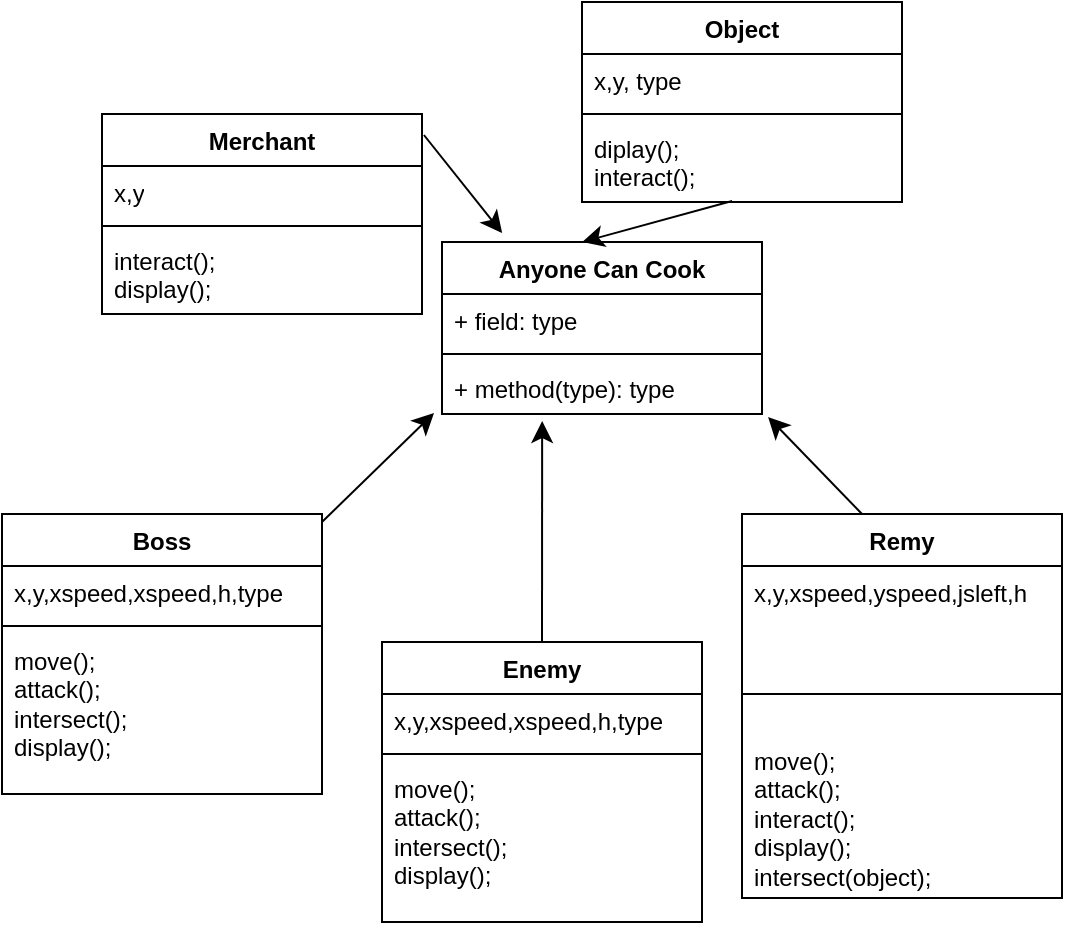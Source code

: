 <mxfile version="28.2.8">
  <diagram name="Page-1" id="1tQ7WrfsH_rRyn3dklUD">
    <mxGraphModel dx="534" dy="717" grid="1" gridSize="10" guides="1" tooltips="1" connect="1" arrows="1" fold="1" page="1" pageScale="1" pageWidth="850" pageHeight="1100" math="0" shadow="0">
      <root>
        <mxCell id="0" />
        <mxCell id="1" parent="0" />
        <mxCell id="y1CD7h6Nu8_Wot7-UjIe-1" value="Anyone Can Cook" style="swimlane;fontStyle=1;align=center;verticalAlign=top;childLayout=stackLayout;horizontal=1;startSize=26;horizontalStack=0;resizeParent=1;resizeParentMax=0;resizeLast=0;collapsible=1;marginBottom=0;whiteSpace=wrap;html=1;" vertex="1" parent="1">
          <mxGeometry x="260" y="680" width="160" height="86" as="geometry" />
        </mxCell>
        <mxCell id="y1CD7h6Nu8_Wot7-UjIe-2" value="+ field: type" style="text;strokeColor=none;fillColor=none;align=left;verticalAlign=top;spacingLeft=4;spacingRight=4;overflow=hidden;rotatable=0;points=[[0,0.5],[1,0.5]];portConstraint=eastwest;whiteSpace=wrap;html=1;" vertex="1" parent="y1CD7h6Nu8_Wot7-UjIe-1">
          <mxGeometry y="26" width="160" height="26" as="geometry" />
        </mxCell>
        <mxCell id="y1CD7h6Nu8_Wot7-UjIe-3" value="" style="line;strokeWidth=1;fillColor=none;align=left;verticalAlign=middle;spacingTop=-1;spacingLeft=3;spacingRight=3;rotatable=0;labelPosition=right;points=[];portConstraint=eastwest;strokeColor=inherit;" vertex="1" parent="y1CD7h6Nu8_Wot7-UjIe-1">
          <mxGeometry y="52" width="160" height="8" as="geometry" />
        </mxCell>
        <mxCell id="y1CD7h6Nu8_Wot7-UjIe-4" value="+ method(type): type" style="text;strokeColor=none;fillColor=none;align=left;verticalAlign=top;spacingLeft=4;spacingRight=4;overflow=hidden;rotatable=0;points=[[0,0.5],[1,0.5]];portConstraint=eastwest;whiteSpace=wrap;html=1;" vertex="1" parent="y1CD7h6Nu8_Wot7-UjIe-1">
          <mxGeometry y="60" width="160" height="26" as="geometry" />
        </mxCell>
        <mxCell id="y1CD7h6Nu8_Wot7-UjIe-5" value="Merchant" style="swimlane;fontStyle=1;align=center;verticalAlign=top;childLayout=stackLayout;horizontal=1;startSize=26;horizontalStack=0;resizeParent=1;resizeParentMax=0;resizeLast=0;collapsible=1;marginBottom=0;whiteSpace=wrap;html=1;" vertex="1" parent="1">
          <mxGeometry x="90" y="616" width="160" height="100" as="geometry" />
        </mxCell>
        <mxCell id="y1CD7h6Nu8_Wot7-UjIe-6" value="x,y" style="text;strokeColor=none;fillColor=none;align=left;verticalAlign=top;spacingLeft=4;spacingRight=4;overflow=hidden;rotatable=0;points=[[0,0.5],[1,0.5]];portConstraint=eastwest;whiteSpace=wrap;html=1;" vertex="1" parent="y1CD7h6Nu8_Wot7-UjIe-5">
          <mxGeometry y="26" width="160" height="26" as="geometry" />
        </mxCell>
        <mxCell id="y1CD7h6Nu8_Wot7-UjIe-7" value="" style="line;strokeWidth=1;fillColor=none;align=left;verticalAlign=middle;spacingTop=-1;spacingLeft=3;spacingRight=3;rotatable=0;labelPosition=right;points=[];portConstraint=eastwest;strokeColor=inherit;" vertex="1" parent="y1CD7h6Nu8_Wot7-UjIe-5">
          <mxGeometry y="52" width="160" height="8" as="geometry" />
        </mxCell>
        <mxCell id="y1CD7h6Nu8_Wot7-UjIe-8" value="interact();&lt;div&gt;display();&lt;/div&gt;" style="text;strokeColor=none;fillColor=none;align=left;verticalAlign=top;spacingLeft=4;spacingRight=4;overflow=hidden;rotatable=0;points=[[0,0.5],[1,0.5]];portConstraint=eastwest;whiteSpace=wrap;html=1;" vertex="1" parent="y1CD7h6Nu8_Wot7-UjIe-5">
          <mxGeometry y="60" width="160" height="40" as="geometry" />
        </mxCell>
        <mxCell id="y1CD7h6Nu8_Wot7-UjIe-26" value="" style="endArrow=classic;html=1;rounded=0;fontSize=12;startSize=8;endSize=8;curved=1;entryX=-0.025;entryY=0.981;entryDx=0;entryDy=0;entryPerimeter=0;exitX=0.5;exitY=0;exitDx=0;exitDy=0;" edge="1" parent="y1CD7h6Nu8_Wot7-UjIe-5" target="y1CD7h6Nu8_Wot7-UjIe-4">
          <mxGeometry width="50" height="50" relative="1" as="geometry">
            <mxPoint x="110" y="204" as="sourcePoint" />
            <mxPoint x="110" y="94" as="targetPoint" />
          </mxGeometry>
        </mxCell>
        <mxCell id="y1CD7h6Nu8_Wot7-UjIe-9" value="Enemy" style="swimlane;fontStyle=1;align=center;verticalAlign=top;childLayout=stackLayout;horizontal=1;startSize=26;horizontalStack=0;resizeParent=1;resizeParentMax=0;resizeLast=0;collapsible=1;marginBottom=0;whiteSpace=wrap;html=1;" vertex="1" parent="1">
          <mxGeometry x="230" y="880" width="160" height="140" as="geometry" />
        </mxCell>
        <mxCell id="y1CD7h6Nu8_Wot7-UjIe-10" value="x,y,xspeed,xspeed,h,type" style="text;strokeColor=none;fillColor=none;align=left;verticalAlign=top;spacingLeft=4;spacingRight=4;overflow=hidden;rotatable=0;points=[[0,0.5],[1,0.5]];portConstraint=eastwest;whiteSpace=wrap;html=1;" vertex="1" parent="y1CD7h6Nu8_Wot7-UjIe-9">
          <mxGeometry y="26" width="160" height="26" as="geometry" />
        </mxCell>
        <mxCell id="y1CD7h6Nu8_Wot7-UjIe-11" value="" style="line;strokeWidth=1;fillColor=none;align=left;verticalAlign=middle;spacingTop=-1;spacingLeft=3;spacingRight=3;rotatable=0;labelPosition=right;points=[];portConstraint=eastwest;strokeColor=inherit;" vertex="1" parent="y1CD7h6Nu8_Wot7-UjIe-9">
          <mxGeometry y="52" width="160" height="8" as="geometry" />
        </mxCell>
        <mxCell id="y1CD7h6Nu8_Wot7-UjIe-12" value="move();&lt;div&gt;attack();&lt;/div&gt;&lt;div&gt;intersect();&lt;/div&gt;&lt;div&gt;display();&lt;/div&gt;&lt;div&gt;&lt;br&gt;&lt;/div&gt;" style="text;strokeColor=none;fillColor=none;align=left;verticalAlign=top;spacingLeft=4;spacingRight=4;overflow=hidden;rotatable=0;points=[[0,0.5],[1,0.5]];portConstraint=eastwest;whiteSpace=wrap;html=1;" vertex="1" parent="y1CD7h6Nu8_Wot7-UjIe-9">
          <mxGeometry y="60" width="160" height="80" as="geometry" />
        </mxCell>
        <mxCell id="y1CD7h6Nu8_Wot7-UjIe-13" value="Object" style="swimlane;fontStyle=1;align=center;verticalAlign=top;childLayout=stackLayout;horizontal=1;startSize=26;horizontalStack=0;resizeParent=1;resizeParentMax=0;resizeLast=0;collapsible=1;marginBottom=0;whiteSpace=wrap;html=1;" vertex="1" parent="1">
          <mxGeometry x="330" y="560" width="160" height="100" as="geometry" />
        </mxCell>
        <mxCell id="y1CD7h6Nu8_Wot7-UjIe-14" value="x,y, type" style="text;strokeColor=none;fillColor=none;align=left;verticalAlign=top;spacingLeft=4;spacingRight=4;overflow=hidden;rotatable=0;points=[[0,0.5],[1,0.5]];portConstraint=eastwest;whiteSpace=wrap;html=1;" vertex="1" parent="y1CD7h6Nu8_Wot7-UjIe-13">
          <mxGeometry y="26" width="160" height="26" as="geometry" />
        </mxCell>
        <mxCell id="y1CD7h6Nu8_Wot7-UjIe-15" value="" style="line;strokeWidth=1;fillColor=none;align=left;verticalAlign=middle;spacingTop=-1;spacingLeft=3;spacingRight=3;rotatable=0;labelPosition=right;points=[];portConstraint=eastwest;strokeColor=inherit;" vertex="1" parent="y1CD7h6Nu8_Wot7-UjIe-13">
          <mxGeometry y="52" width="160" height="8" as="geometry" />
        </mxCell>
        <mxCell id="y1CD7h6Nu8_Wot7-UjIe-16" value="diplay();&lt;div&gt;interact();&lt;/div&gt;" style="text;strokeColor=none;fillColor=none;align=left;verticalAlign=top;spacingLeft=4;spacingRight=4;overflow=hidden;rotatable=0;points=[[0,0.5],[1,0.5]];portConstraint=eastwest;whiteSpace=wrap;html=1;" vertex="1" parent="y1CD7h6Nu8_Wot7-UjIe-13">
          <mxGeometry y="60" width="160" height="40" as="geometry" />
        </mxCell>
        <mxCell id="y1CD7h6Nu8_Wot7-UjIe-17" value="Boss" style="swimlane;fontStyle=1;align=center;verticalAlign=top;childLayout=stackLayout;horizontal=1;startSize=26;horizontalStack=0;resizeParent=1;resizeParentMax=0;resizeLast=0;collapsible=1;marginBottom=0;whiteSpace=wrap;html=1;" vertex="1" parent="1">
          <mxGeometry x="40" y="816" width="160" height="140" as="geometry" />
        </mxCell>
        <mxCell id="y1CD7h6Nu8_Wot7-UjIe-18" value="x,y,xspeed,xspeed,h,type" style="text;strokeColor=none;fillColor=none;align=left;verticalAlign=top;spacingLeft=4;spacingRight=4;overflow=hidden;rotatable=0;points=[[0,0.5],[1,0.5]];portConstraint=eastwest;whiteSpace=wrap;html=1;" vertex="1" parent="y1CD7h6Nu8_Wot7-UjIe-17">
          <mxGeometry y="26" width="160" height="26" as="geometry" />
        </mxCell>
        <mxCell id="y1CD7h6Nu8_Wot7-UjIe-19" value="" style="line;strokeWidth=1;fillColor=none;align=left;verticalAlign=middle;spacingTop=-1;spacingLeft=3;spacingRight=3;rotatable=0;labelPosition=right;points=[];portConstraint=eastwest;strokeColor=inherit;" vertex="1" parent="y1CD7h6Nu8_Wot7-UjIe-17">
          <mxGeometry y="52" width="160" height="8" as="geometry" />
        </mxCell>
        <mxCell id="y1CD7h6Nu8_Wot7-UjIe-20" value="move();&lt;div&gt;attack();&lt;/div&gt;&lt;div&gt;intersect();&lt;/div&gt;&lt;div&gt;display();&lt;/div&gt;&lt;div&gt;&lt;br&gt;&lt;/div&gt;" style="text;strokeColor=none;fillColor=none;align=left;verticalAlign=top;spacingLeft=4;spacingRight=4;overflow=hidden;rotatable=0;points=[[0,0.5],[1,0.5]];portConstraint=eastwest;whiteSpace=wrap;html=1;" vertex="1" parent="y1CD7h6Nu8_Wot7-UjIe-17">
          <mxGeometry y="60" width="160" height="80" as="geometry" />
        </mxCell>
        <mxCell id="y1CD7h6Nu8_Wot7-UjIe-21" value="Remy" style="swimlane;fontStyle=1;align=center;verticalAlign=top;childLayout=stackLayout;horizontal=1;startSize=26;horizontalStack=0;resizeParent=1;resizeParentMax=0;resizeLast=0;collapsible=1;marginBottom=0;whiteSpace=wrap;html=1;" vertex="1" parent="1">
          <mxGeometry x="410" y="816" width="160" height="192" as="geometry" />
        </mxCell>
        <mxCell id="y1CD7h6Nu8_Wot7-UjIe-22" value="x,y,xspeed,yspeed,jsleft,h&amp;nbsp;&amp;nbsp;" style="text;strokeColor=none;fillColor=none;align=left;verticalAlign=top;spacingLeft=4;spacingRight=4;overflow=hidden;rotatable=0;points=[[0,0.5],[1,0.5]];portConstraint=eastwest;whiteSpace=wrap;html=1;" vertex="1" parent="y1CD7h6Nu8_Wot7-UjIe-21">
          <mxGeometry y="26" width="160" height="44" as="geometry" />
        </mxCell>
        <mxCell id="y1CD7h6Nu8_Wot7-UjIe-23" value="" style="line;strokeWidth=1;fillColor=none;align=left;verticalAlign=middle;spacingTop=-1;spacingLeft=3;spacingRight=3;rotatable=0;labelPosition=right;points=[];portConstraint=eastwest;strokeColor=inherit;" vertex="1" parent="y1CD7h6Nu8_Wot7-UjIe-21">
          <mxGeometry y="70" width="160" height="40" as="geometry" />
        </mxCell>
        <mxCell id="y1CD7h6Nu8_Wot7-UjIe-24" value="move();&lt;div&gt;attack();&lt;/div&gt;&lt;div&gt;interact();&lt;/div&gt;&lt;div&gt;display();&lt;/div&gt;&lt;div&gt;intersect(object);&lt;/div&gt;&lt;div&gt;&lt;br&gt;&lt;div&gt;&lt;br&gt;&lt;/div&gt;&lt;/div&gt;" style="text;strokeColor=none;fillColor=none;align=left;verticalAlign=top;spacingLeft=4;spacingRight=4;overflow=hidden;rotatable=0;points=[[0,0.5],[1,0.5]];portConstraint=eastwest;whiteSpace=wrap;html=1;" vertex="1" parent="y1CD7h6Nu8_Wot7-UjIe-21">
          <mxGeometry y="110" width="160" height="82" as="geometry" />
        </mxCell>
        <mxCell id="y1CD7h6Nu8_Wot7-UjIe-25" value="" style="endArrow=classic;html=1;rounded=0;fontSize=12;startSize=8;endSize=8;curved=1;entryX=0.313;entryY=1.135;entryDx=0;entryDy=0;entryPerimeter=0;exitX=0.5;exitY=0;exitDx=0;exitDy=0;" edge="1" parent="1" source="y1CD7h6Nu8_Wot7-UjIe-9" target="y1CD7h6Nu8_Wot7-UjIe-4">
          <mxGeometry width="50" height="50" relative="1" as="geometry">
            <mxPoint x="310" y="870" as="sourcePoint" />
            <mxPoint x="320" y="840" as="targetPoint" />
          </mxGeometry>
        </mxCell>
        <mxCell id="y1CD7h6Nu8_Wot7-UjIe-27" value="" style="endArrow=classic;html=1;rounded=0;fontSize=12;startSize=8;endSize=8;curved=1;entryX=1.019;entryY=1.058;entryDx=0;entryDy=0;entryPerimeter=0;exitX=0.5;exitY=0;exitDx=0;exitDy=0;" edge="1" parent="1" target="y1CD7h6Nu8_Wot7-UjIe-4">
          <mxGeometry width="50" height="50" relative="1" as="geometry">
            <mxPoint x="470" y="816" as="sourcePoint" />
            <mxPoint x="470" y="706" as="targetPoint" />
          </mxGeometry>
        </mxCell>
        <mxCell id="y1CD7h6Nu8_Wot7-UjIe-28" value="" style="endArrow=classic;html=1;rounded=0;fontSize=12;startSize=8;endSize=8;curved=1;entryX=0.188;entryY=-0.052;entryDx=0;entryDy=0;entryPerimeter=0;exitX=1.006;exitY=0.105;exitDx=0;exitDy=0;exitPerimeter=0;" edge="1" parent="1" source="y1CD7h6Nu8_Wot7-UjIe-5" target="y1CD7h6Nu8_Wot7-UjIe-1">
          <mxGeometry width="50" height="50" relative="1" as="geometry">
            <mxPoint x="260" y="640" as="sourcePoint" />
            <mxPoint x="260" y="530" as="targetPoint" />
          </mxGeometry>
        </mxCell>
        <mxCell id="y1CD7h6Nu8_Wot7-UjIe-29" value="" style="endArrow=classic;html=1;rounded=0;fontSize=12;startSize=8;endSize=8;curved=1;entryX=0.438;entryY=0;entryDx=0;entryDy=0;entryPerimeter=0;exitX=0.469;exitY=0.988;exitDx=0;exitDy=0;exitPerimeter=0;" edge="1" parent="1" source="y1CD7h6Nu8_Wot7-UjIe-16" target="y1CD7h6Nu8_Wot7-UjIe-1">
          <mxGeometry width="50" height="50" relative="1" as="geometry">
            <mxPoint x="309.5" y="630" as="sourcePoint" />
            <mxPoint x="309.5" y="520" as="targetPoint" />
          </mxGeometry>
        </mxCell>
      </root>
    </mxGraphModel>
  </diagram>
</mxfile>
